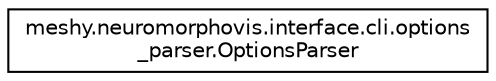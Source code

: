 digraph "Graphical Class Hierarchy"
{
  edge [fontname="Helvetica",fontsize="10",labelfontname="Helvetica",labelfontsize="10"];
  node [fontname="Helvetica",fontsize="10",shape=record];
  rankdir="LR";
  Node1 [label="meshy.neuromorphovis.interface.cli.options\l_parser.OptionsParser",height=0.2,width=0.4,color="black", fillcolor="white", style="filled",URL="$classmeshy_1_1neuromorphovis_1_1interface_1_1cli_1_1options__parser_1_1OptionsParser.html"];
}

